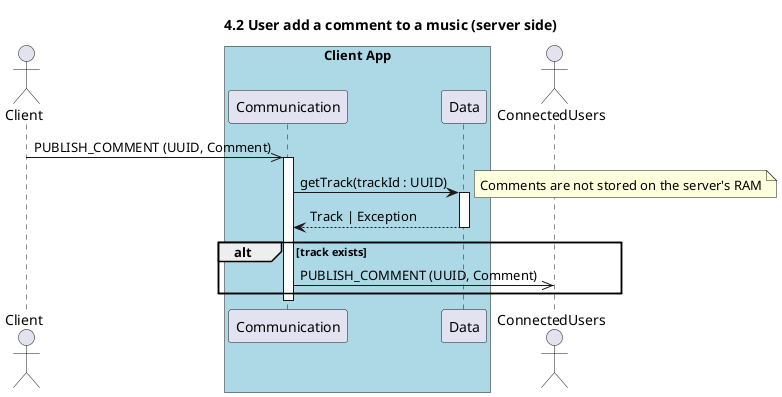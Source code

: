 @startuml 4.2 User add a comment to a music (server side)
title 4.2 User add a comment to a music (server side)

actor Client as client

box "Client App" #LightBlue
    participant Communication as com
    participant Data as data
end box

actor ConnectedUsers as connected

client ->> com : PUBLISH_COMMENT (UUID, Comment)

activate com

com -> data++ : getTrack(trackId : UUID)
note right : Comments are not stored on the server's RAM 
return Track | Exception

alt track exists
    com ->> connected : PUBLISH_COMMENT (UUID, Comment)
end

deactivate com

@enduml